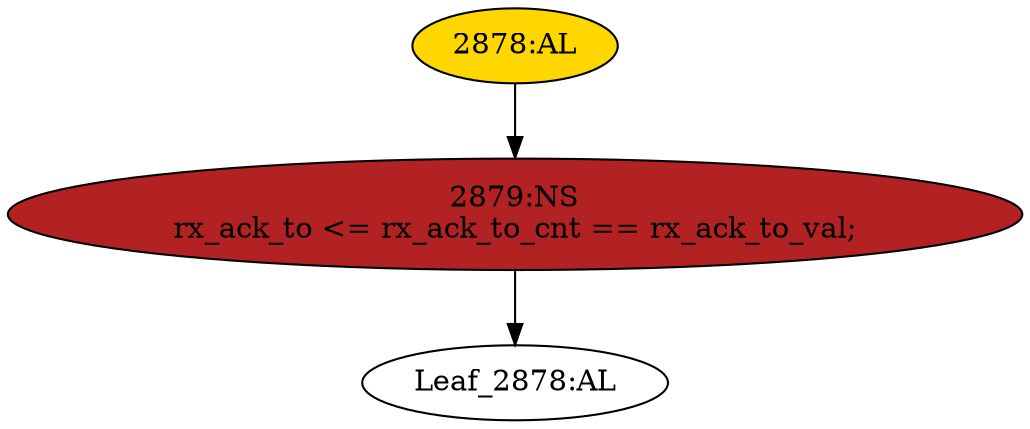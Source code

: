strict digraph "" {
	node [label="\N"];
	"Leaf_2878:AL"	 [def_var="['rx_ack_to']",
		label="Leaf_2878:AL"];
	"2879:NS"	 [ast="<pyverilog.vparser.ast.NonblockingSubstitution object at 0x7f13b554c6d0>",
		fillcolor=firebrick,
		label="2879:NS
rx_ack_to <= rx_ack_to_cnt == rx_ack_to_val;",
		statements="[<pyverilog.vparser.ast.NonblockingSubstitution object at 0x7f13b554c6d0>]",
		style=filled,
		typ=NonblockingSubstitution];
	"2879:NS" -> "Leaf_2878:AL"	 [cond="[]",
		lineno=None];
	"2878:AL"	 [ast="<pyverilog.vparser.ast.Always object at 0x7f13b554c910>",
		clk_sens=True,
		fillcolor=gold,
		label="2878:AL",
		sens="['clk']",
		statements="[]",
		style=filled,
		typ=Always,
		use_var="['rx_ack_to_cnt', 'rx_ack_to_val']"];
	"2878:AL" -> "2879:NS"	 [cond="[]",
		lineno=None];
}
